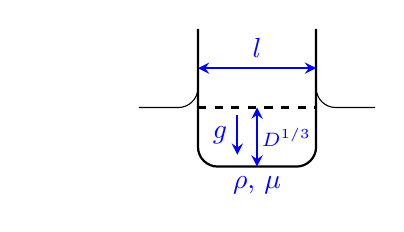 \usetikzlibrary{calc,intersections,through,backgrounds}
\usetikzlibrary{decorations.pathreplacing,decorations.pathmorphing,arrows}
\begin{tikzpicture}
\draw [thick] (-0.75,1)--(-0.75,-0.5) arc(-180:-90:0.25)--(0.5,-0.75) node[below,midway,blue]{$\rho$, $\mu$} arc(-90:0:0.25) -- (0.75,1);
\draw[thick,blue,<->,>=stealth] (-0.75,0.5)--(0.75,0.5) node[above, midway]{$l$};
\draw[thick,dashed] (-0.75,0)--(0.75,0);
\draw (-1.5,0)--(-1,0) arc(-90:0:0.25) (1.5,0)--(1,0) arc(270:180:0.25);
\draw[thick,blue,->,>=stealth] (-0.25,-0.1)--(-0.25,-0.6) node [left,midway]{$g$};
\draw[thick,blue,<->,>=stealth] (0,0)--(0,-0.75) node [right=-2pt,midway,font=\scriptsize]{$D^{1/3}$};
\end{tikzpicture}